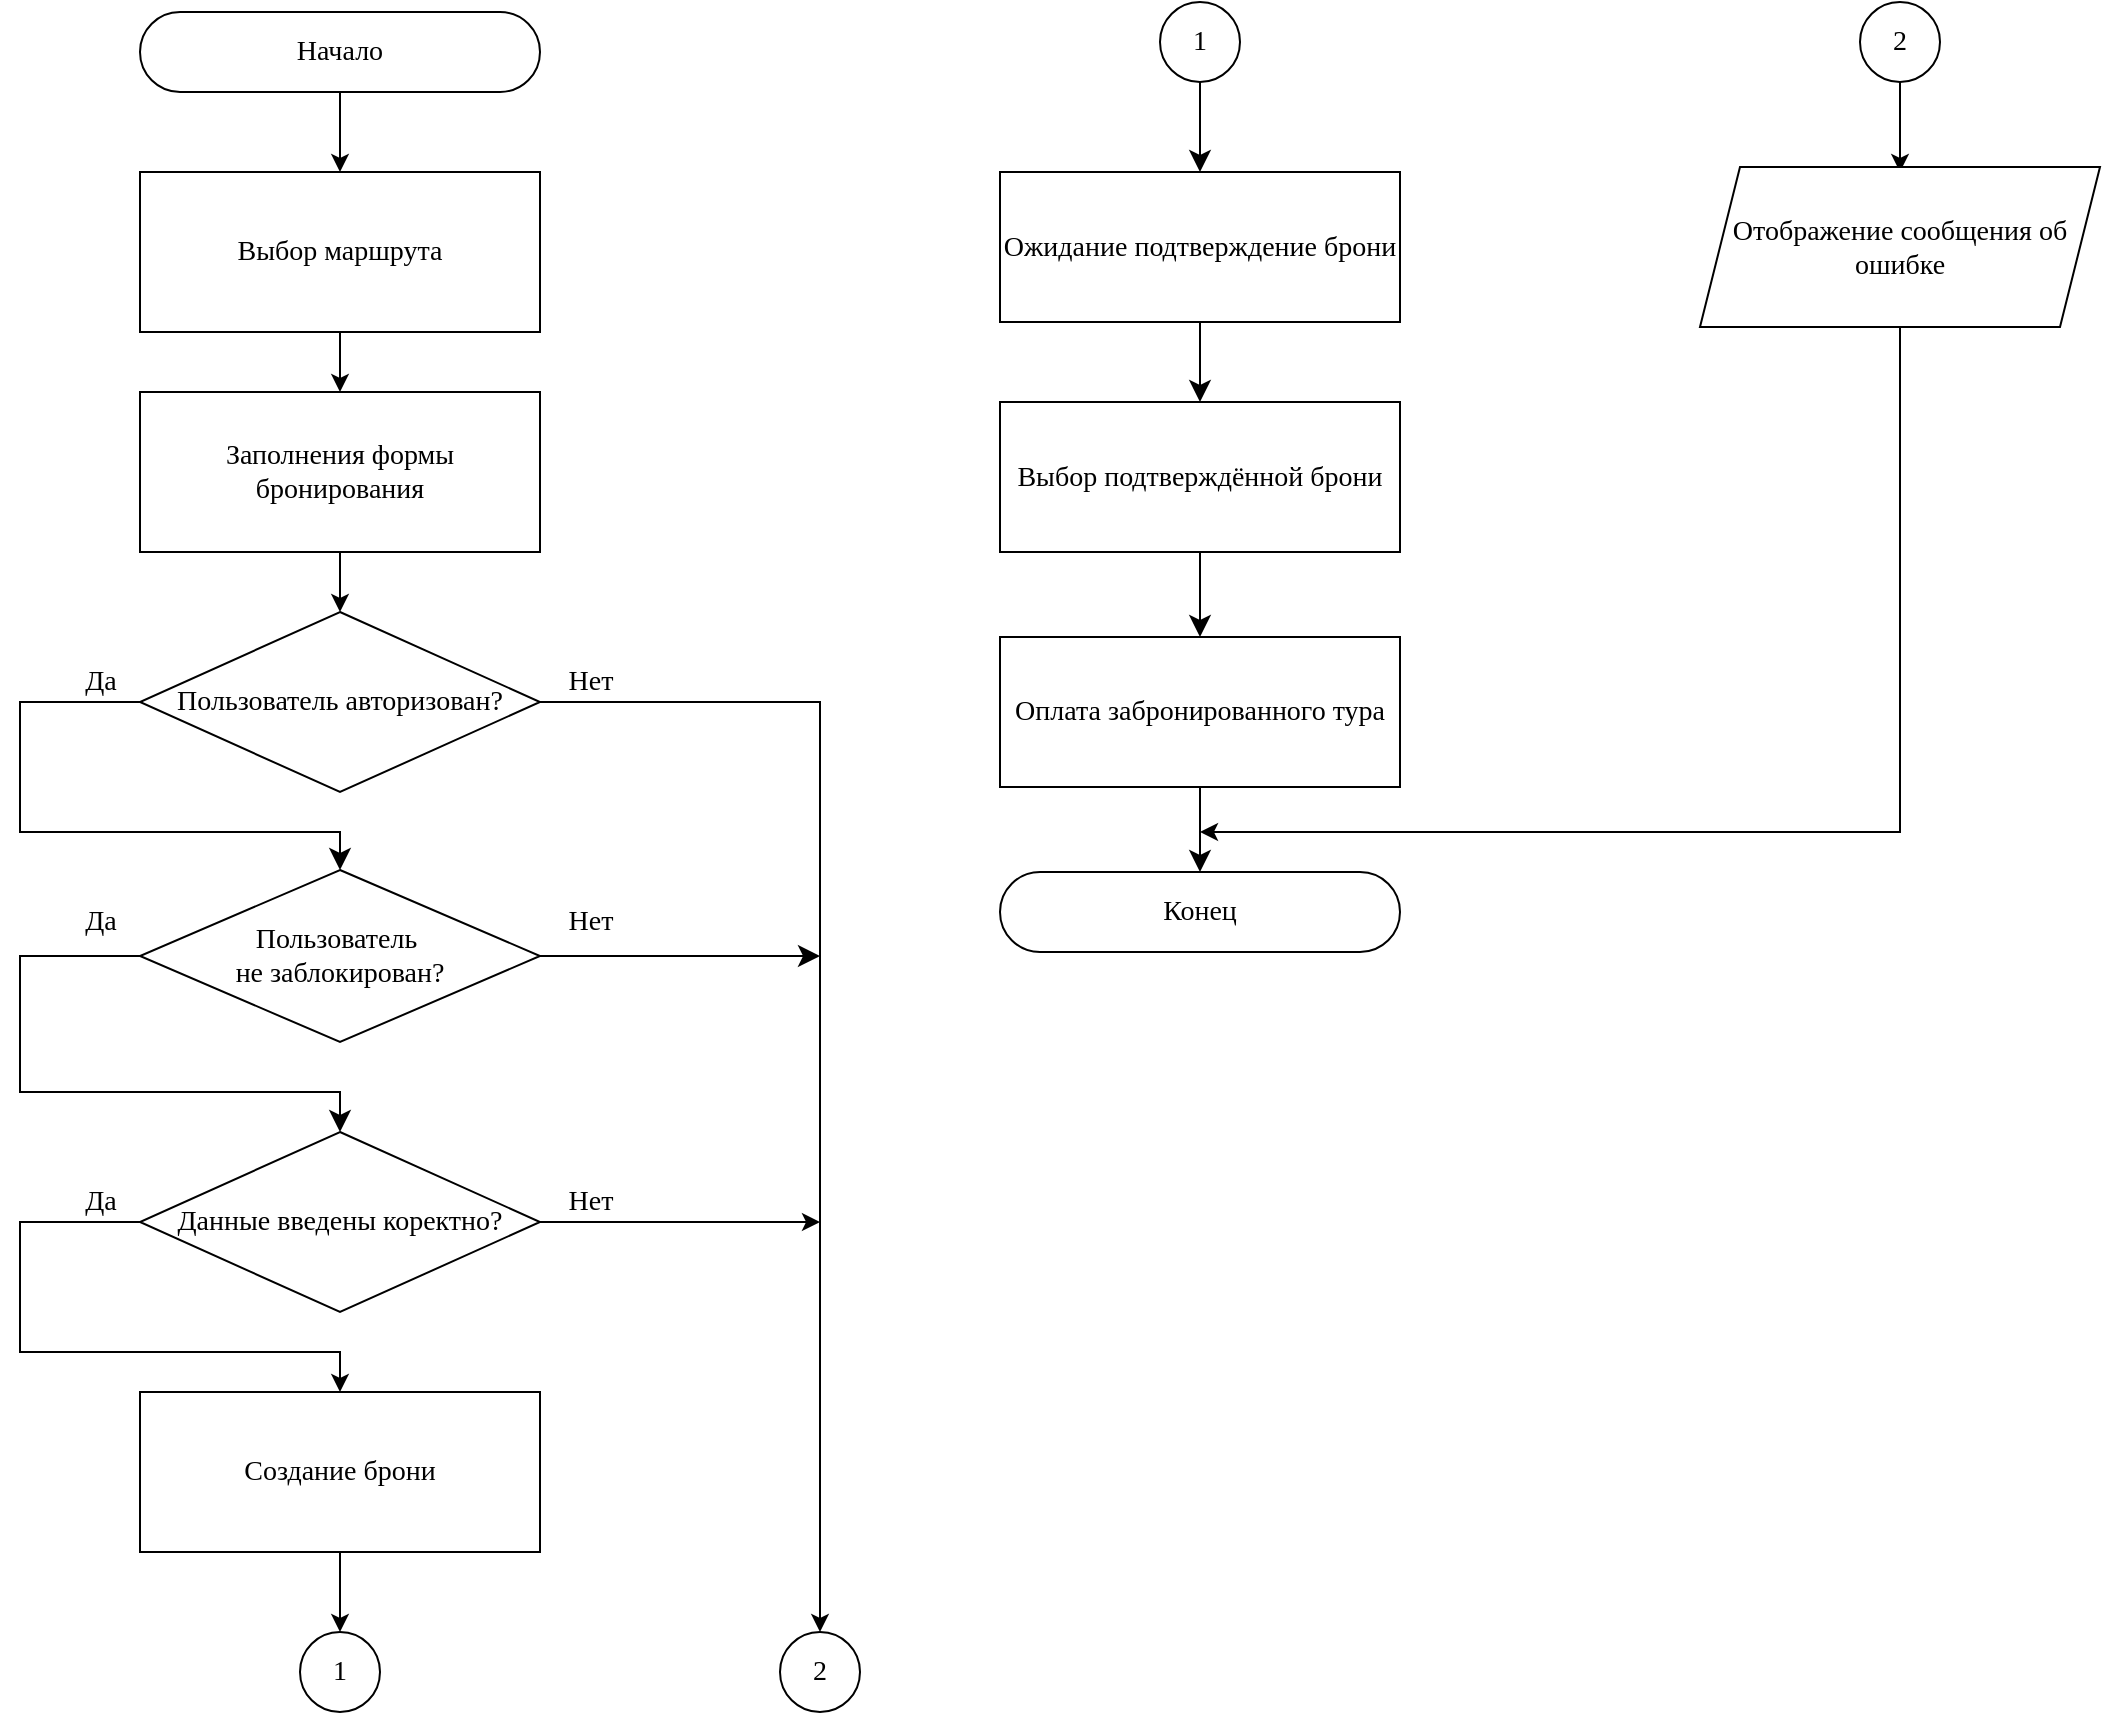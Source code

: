 <mxfile version="27.1.1">
  <diagram name="Страница — 1" id="0z7rLIHbsUD_InL6ZS7y">
    <mxGraphModel dx="1489" dy="877" grid="1" gridSize="10" guides="1" tooltips="1" connect="1" arrows="1" fold="1" page="1" pageScale="1" pageWidth="1654" pageHeight="1169" math="0" shadow="0">
      <root>
        <mxCell id="0" />
        <mxCell id="1" parent="0" />
        <mxCell id="41b57TqwvEw0KBt_91cO-15" style="edgeStyle=orthogonalEdgeStyle;rounded=0;orthogonalLoop=1;jettySize=auto;html=1;endArrow=classic;startFill=0;endFill=1;" parent="1" source="8o0WiqyueD_pK0ntcIQN-4" edge="1">
          <mxGeometry relative="1" as="geometry">
            <mxPoint x="480" y="675" as="targetPoint" />
            <Array as="points">
              <mxPoint x="480" y="675" />
            </Array>
          </mxGeometry>
        </mxCell>
        <mxCell id="E9pD4ErWtiB1vOTbF7-b-1" value="" style="edgeStyle=orthogonalEdgeStyle;rounded=0;orthogonalLoop=1;jettySize=auto;html=1;exitX=0;exitY=0.5;exitDx=0;exitDy=0;" parent="1" source="8o0WiqyueD_pK0ntcIQN-4" target="8o0WiqyueD_pK0ntcIQN-12" edge="1">
          <mxGeometry relative="1" as="geometry">
            <Array as="points">
              <mxPoint x="80" y="675" />
              <mxPoint x="80" y="740" />
              <mxPoint x="240" y="740" />
            </Array>
          </mxGeometry>
        </mxCell>
        <mxCell id="8o0WiqyueD_pK0ntcIQN-4" value="Данные введены коректно?" style="rhombus;whiteSpace=wrap;html=1;fontFamily=Times New Roman;fontSize=14;" parent="1" vertex="1">
          <mxGeometry x="140" y="630" width="200" height="90" as="geometry" />
        </mxCell>
        <mxCell id="41b57TqwvEw0KBt_91cO-6" value="" style="edgeStyle=orthogonalEdgeStyle;rounded=0;orthogonalLoop=1;jettySize=auto;html=1;" parent="1" source="8o0WiqyueD_pK0ntcIQN-6" target="41b57TqwvEw0KBt_91cO-5" edge="1">
          <mxGeometry relative="1" as="geometry" />
        </mxCell>
        <mxCell id="8o0WiqyueD_pK0ntcIQN-6" value="Выбор маршрута" style="rounded=0;whiteSpace=wrap;html=1;fontFamily=Times New Roman;fontSize=14;" parent="1" vertex="1">
          <mxGeometry x="140" y="150" width="200" height="80" as="geometry" />
        </mxCell>
        <mxCell id="8o0WiqyueD_pK0ntcIQN-11" style="edgeStyle=orthogonalEdgeStyle;rounded=0;orthogonalLoop=1;jettySize=auto;html=1;fontSize=14;" parent="1" source="8o0WiqyueD_pK0ntcIQN-10" target="8o0WiqyueD_pK0ntcIQN-6" edge="1">
          <mxGeometry relative="1" as="geometry" />
        </mxCell>
        <mxCell id="8o0WiqyueD_pK0ntcIQN-10" value="Начало" style="rounded=1;whiteSpace=wrap;html=1;arcSize=50;fontFamily=Times New Roman;fontSize=14;" parent="1" vertex="1">
          <mxGeometry x="140" y="70" width="200" height="40" as="geometry" />
        </mxCell>
        <mxCell id="E9pD4ErWtiB1vOTbF7-b-2" value="" style="edgeStyle=orthogonalEdgeStyle;rounded=0;orthogonalLoop=1;jettySize=auto;html=1;" parent="1" source="8o0WiqyueD_pK0ntcIQN-12" target="8o0WiqyueD_pK0ntcIQN-25" edge="1">
          <mxGeometry relative="1" as="geometry" />
        </mxCell>
        <mxCell id="8o0WiqyueD_pK0ntcIQN-12" value="Создание брони" style="rounded=0;whiteSpace=wrap;html=1;fontFamily=Times New Roman;fontSize=14;" parent="1" vertex="1">
          <mxGeometry x="140" y="760" width="200" height="80" as="geometry" />
        </mxCell>
        <mxCell id="8o0WiqyueD_pK0ntcIQN-18" value="Да" style="text;html=1;align=center;verticalAlign=middle;resizable=0;points=[];autosize=1;strokeColor=none;fillColor=none;fontFamily=Times New Roman;fontSize=14;" parent="1" vertex="1">
          <mxGeometry x="100" y="650" width="40" height="30" as="geometry" />
        </mxCell>
        <mxCell id="8o0WiqyueD_pK0ntcIQN-19" value="Нет" style="text;html=1;align=center;verticalAlign=middle;resizable=0;points=[];autosize=1;strokeColor=none;fillColor=none;fontFamily=Times New Roman;fontSize=14;" parent="1" vertex="1">
          <mxGeometry x="340" y="650" width="50" height="30" as="geometry" />
        </mxCell>
        <mxCell id="E9pD4ErWtiB1vOTbF7-b-4" style="edgeStyle=orthogonalEdgeStyle;rounded=0;orthogonalLoop=1;jettySize=auto;html=1;endArrow=classic;startFill=0;endFill=1;" parent="1" edge="1">
          <mxGeometry relative="1" as="geometry">
            <mxPoint x="670" y="480" as="targetPoint" />
            <Array as="points">
              <mxPoint x="1020" y="480" />
            </Array>
            <mxPoint x="1020" y="220" as="sourcePoint" />
          </mxGeometry>
        </mxCell>
        <mxCell id="8o0WiqyueD_pK0ntcIQN-25" value="1" style="ellipse;whiteSpace=wrap;html=1;aspect=fixed;fontFamily=Times New Roman;fontSize=14;" parent="1" vertex="1">
          <mxGeometry x="220" y="880" width="40" height="40" as="geometry" />
        </mxCell>
        <mxCell id="TZxyhcO4MmRTKTHpdZW6-12" value="" style="edgeStyle=none;curved=1;rounded=0;orthogonalLoop=1;jettySize=auto;html=1;fontSize=12;startSize=8;endSize=8;" parent="1" source="8o0WiqyueD_pK0ntcIQN-27" target="TZxyhcO4MmRTKTHpdZW6-4" edge="1">
          <mxGeometry relative="1" as="geometry" />
        </mxCell>
        <mxCell id="8o0WiqyueD_pK0ntcIQN-27" value="1" style="ellipse;whiteSpace=wrap;html=1;aspect=fixed;fontFamily=Times New Roman;fontSize=14;" parent="1" vertex="1">
          <mxGeometry x="650" y="65" width="40" height="40" as="geometry" />
        </mxCell>
        <mxCell id="GTT3OiRXgn_7U39BLmP_-3" value="2" style="ellipse;whiteSpace=wrap;html=1;aspect=fixed;fontFamily=Times New Roman;fontSize=14;" parent="1" vertex="1">
          <mxGeometry x="460" y="880" width="40" height="40" as="geometry" />
        </mxCell>
        <mxCell id="E9pD4ErWtiB1vOTbF7-b-3" value="" style="edgeStyle=orthogonalEdgeStyle;rounded=0;orthogonalLoop=1;jettySize=auto;html=1;" parent="1" source="GTT3OiRXgn_7U39BLmP_-5" edge="1">
          <mxGeometry relative="1" as="geometry">
            <mxPoint x="1020" y="150" as="targetPoint" />
          </mxGeometry>
        </mxCell>
        <mxCell id="GTT3OiRXgn_7U39BLmP_-5" value="2" style="ellipse;whiteSpace=wrap;html=1;aspect=fixed;fontFamily=Times New Roman;fontSize=14;" parent="1" vertex="1">
          <mxGeometry x="1000" y="65" width="40" height="40" as="geometry" />
        </mxCell>
        <mxCell id="41b57TqwvEw0KBt_91cO-9" value="" style="edgeStyle=orthogonalEdgeStyle;rounded=0;orthogonalLoop=1;jettySize=auto;html=1;" parent="1" source="41b57TqwvEw0KBt_91cO-5" target="41b57TqwvEw0KBt_91cO-8" edge="1">
          <mxGeometry relative="1" as="geometry" />
        </mxCell>
        <mxCell id="41b57TqwvEw0KBt_91cO-5" value="Заполнения формы бронирования" style="rounded=0;whiteSpace=wrap;html=1;fontFamily=Times New Roman;fontSize=14;" parent="1" vertex="1">
          <mxGeometry x="140" y="260" width="200" height="80" as="geometry" />
        </mxCell>
        <mxCell id="41b57TqwvEw0KBt_91cO-12" style="edgeStyle=orthogonalEdgeStyle;rounded=0;orthogonalLoop=1;jettySize=auto;html=1;entryX=0.5;entryY=0;entryDx=0;entryDy=0;" parent="1" source="41b57TqwvEw0KBt_91cO-8" target="GTT3OiRXgn_7U39BLmP_-3" edge="1">
          <mxGeometry relative="1" as="geometry" />
        </mxCell>
        <mxCell id="TZxyhcO4MmRTKTHpdZW6-2" style="edgeStyle=orthogonalEdgeStyle;rounded=0;orthogonalLoop=1;jettySize=auto;html=1;fontSize=12;startSize=8;endSize=8;entryX=0.5;entryY=0;entryDx=0;entryDy=0;exitX=0;exitY=0.5;exitDx=0;exitDy=0;" parent="1" source="41b57TqwvEw0KBt_91cO-8" target="TZxyhcO4MmRTKTHpdZW6-16" edge="1">
          <mxGeometry relative="1" as="geometry">
            <mxPoint x="80" y="600" as="targetPoint" />
            <Array as="points">
              <mxPoint x="80" y="415" />
              <mxPoint x="80" y="480" />
              <mxPoint x="240" y="480" />
            </Array>
          </mxGeometry>
        </mxCell>
        <mxCell id="41b57TqwvEw0KBt_91cO-8" value="Пользователь авторизован?" style="rhombus;whiteSpace=wrap;html=1;fontFamily=Times New Roman;fontSize=14;" parent="1" vertex="1">
          <mxGeometry x="140" y="370" width="200" height="90" as="geometry" />
        </mxCell>
        <mxCell id="41b57TqwvEw0KBt_91cO-11" value="Нет" style="text;html=1;align=center;verticalAlign=middle;resizable=0;points=[];autosize=1;strokeColor=none;fillColor=none;fontFamily=Times New Roman;fontSize=14;" parent="1" vertex="1">
          <mxGeometry x="340" y="390" width="50" height="30" as="geometry" />
        </mxCell>
        <mxCell id="TZxyhcO4MmRTKTHpdZW6-3" value="Да" style="text;html=1;align=center;verticalAlign=middle;resizable=0;points=[];autosize=1;strokeColor=none;fillColor=none;fontFamily=Times New Roman;fontSize=14;" parent="1" vertex="1">
          <mxGeometry x="100" y="390" width="40" height="30" as="geometry" />
        </mxCell>
        <mxCell id="TZxyhcO4MmRTKTHpdZW6-15" style="edgeStyle=none;curved=1;rounded=0;orthogonalLoop=1;jettySize=auto;html=1;entryX=0.5;entryY=0;entryDx=0;entryDy=0;fontSize=12;startSize=8;endSize=8;" parent="1" source="TZxyhcO4MmRTKTHpdZW6-4" target="TZxyhcO4MmRTKTHpdZW6-5" edge="1">
          <mxGeometry relative="1" as="geometry" />
        </mxCell>
        <mxCell id="TZxyhcO4MmRTKTHpdZW6-4" value="Ожидание подтверждение брони" style="rounded=0;whiteSpace=wrap;html=1;fontFamily=Times New Roman;fontSize=14;" parent="1" vertex="1">
          <mxGeometry x="570" y="150" width="200" height="75" as="geometry" />
        </mxCell>
        <mxCell id="TZxyhcO4MmRTKTHpdZW6-10" value="" style="edgeStyle=none;curved=1;rounded=0;orthogonalLoop=1;jettySize=auto;html=1;fontSize=12;startSize=8;endSize=8;" parent="1" source="TZxyhcO4MmRTKTHpdZW6-5" target="TZxyhcO4MmRTKTHpdZW6-7" edge="1">
          <mxGeometry relative="1" as="geometry" />
        </mxCell>
        <mxCell id="TZxyhcO4MmRTKTHpdZW6-5" value="Выбор подтверждённой брони" style="rounded=0;whiteSpace=wrap;html=1;fontFamily=Times New Roman;fontSize=14;" parent="1" vertex="1">
          <mxGeometry x="570" y="265" width="200" height="75" as="geometry" />
        </mxCell>
        <mxCell id="TZxyhcO4MmRTKTHpdZW6-9" value="" style="edgeStyle=none;curved=1;rounded=0;orthogonalLoop=1;jettySize=auto;html=1;fontSize=12;startSize=8;endSize=8;" parent="1" source="TZxyhcO4MmRTKTHpdZW6-7" target="TZxyhcO4MmRTKTHpdZW6-8" edge="1">
          <mxGeometry relative="1" as="geometry" />
        </mxCell>
        <mxCell id="TZxyhcO4MmRTKTHpdZW6-7" value="Оплата забронированного тура" style="rounded=0;whiteSpace=wrap;html=1;fontFamily=Times New Roman;fontSize=14;" parent="1" vertex="1">
          <mxGeometry x="570" y="382.5" width="200" height="75" as="geometry" />
        </mxCell>
        <mxCell id="TZxyhcO4MmRTKTHpdZW6-8" value="Конец" style="rounded=1;whiteSpace=wrap;html=1;arcSize=50;fontFamily=Times New Roman;fontSize=14;" parent="1" vertex="1">
          <mxGeometry x="570" y="500" width="200" height="40" as="geometry" />
        </mxCell>
        <mxCell id="TZxyhcO4MmRTKTHpdZW6-17" style="edgeStyle=orthogonalEdgeStyle;rounded=0;orthogonalLoop=1;jettySize=auto;html=1;fontSize=12;startSize=8;endSize=8;entryX=0.5;entryY=0;entryDx=0;entryDy=0;" parent="1" source="TZxyhcO4MmRTKTHpdZW6-16" target="8o0WiqyueD_pK0ntcIQN-4" edge="1">
          <mxGeometry relative="1" as="geometry">
            <mxPoint x="80" y="542" as="targetPoint" />
            <Array as="points">
              <mxPoint x="80" y="542" />
              <mxPoint x="80" y="610" />
              <mxPoint x="240" y="610" />
            </Array>
          </mxGeometry>
        </mxCell>
        <mxCell id="TZxyhcO4MmRTKTHpdZW6-19" style="edgeStyle=none;curved=1;rounded=0;orthogonalLoop=1;jettySize=auto;html=1;fontSize=12;startSize=8;endSize=8;startArrow=none;startFill=0;endArrow=classic;endFill=1;" parent="1" source="TZxyhcO4MmRTKTHpdZW6-16" edge="1">
          <mxGeometry relative="1" as="geometry">
            <mxPoint x="480" y="542.0" as="targetPoint" />
          </mxGeometry>
        </mxCell>
        <mxCell id="TZxyhcO4MmRTKTHpdZW6-16" value="Пользователь&amp;nbsp;&lt;div&gt;не заблокирован?&lt;/div&gt;" style="rhombus;whiteSpace=wrap;html=1;fontFamily=Times New Roman;fontSize=14;" parent="1" vertex="1">
          <mxGeometry x="140" y="499" width="200" height="86" as="geometry" />
        </mxCell>
        <mxCell id="TZxyhcO4MmRTKTHpdZW6-18" value="Да" style="text;html=1;align=center;verticalAlign=middle;resizable=0;points=[];autosize=1;strokeColor=none;fillColor=none;fontFamily=Times New Roman;fontSize=14;" parent="1" vertex="1">
          <mxGeometry x="100" y="510" width="40" height="30" as="geometry" />
        </mxCell>
        <mxCell id="TZxyhcO4MmRTKTHpdZW6-20" value="Нет" style="text;html=1;align=center;verticalAlign=middle;resizable=0;points=[];autosize=1;strokeColor=none;fillColor=none;fontFamily=Times New Roman;fontSize=14;" parent="1" vertex="1">
          <mxGeometry x="340" y="510" width="50" height="30" as="geometry" />
        </mxCell>
        <mxCell id="nCClJ6gNdbhE_oto9zuV-1" value="&lt;span style=&quot;font-family: &amp;quot;Times New Roman&amp;quot;; font-size: 14px;&quot;&gt;Отображение сообщения об ошибке&lt;/span&gt;" style="shape=parallelogram;perimeter=parallelogramPerimeter;whiteSpace=wrap;html=1;fixedSize=1;" vertex="1" parent="1">
          <mxGeometry x="920" y="147.5" width="200" height="80" as="geometry" />
        </mxCell>
      </root>
    </mxGraphModel>
  </diagram>
</mxfile>
